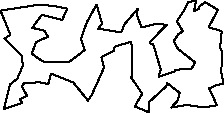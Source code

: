 unitsize(0.001cm);
draw((3140,1401)--(3058,1276));
draw((3058,1276)--(3133,1143));
draw((3133,1143)--(3438,901));
draw((3438,901)--(3370,791));
draw((3370,791)--(3084,774));
draw((3084,774)--(3084,748));
draw((3084,748)--(2800,653));
draw((2800,653)--(2801,695));
draw((2801,695)--(2830,775));
draw((2830,775)--(2698,1221));
draw((2698,1221)--(2639,1239));
draw((2639,1239)--(2642,1269));
draw((2642,1269)--(2937,1568));
draw((2937,1568)--(2741,1583));
draw((2741,1583)--(2489,1520));
draw((2489,1520)--(2408,1747));
draw((2408,1747)--(2426,1851));
draw((2426,1851)--(2191,1579));
draw((2191,1579)--(2132,1432));
draw((2132,1432)--(1729,1498));
draw((1729,1498)--(1794,1589));
draw((1794,1589)--(1697,1924));
draw((1697,1924)--(1526,1612));
draw((1526,1612)--(1423,1322));
draw((1423,1322)--(1490,1123));
draw((1490,1123)--(1213,910));
draw((1213,910)--(749,920));
draw((749,920)--(556,1056));
draw((556,1056)--(627,1261));
draw((627,1261)--(839,1355));
draw((839,1355)--(782,1462));
draw((782,1462)--(563,1513));
draw((563,1513)--(731,1741));
draw((731,1741)--(1090,1652));
draw((1090,1652)--(1182,1853));
draw((1182,1853)--(962,1895));
draw((962,1895)--(706,1925));
draw((706,1925)--(3,1817));
draw((3,1817)--(177,1390));
draw((177,1390)--(71,1323));
draw((71,1323)--(193,1210));
draw((193,1210)--(376,1018));
draw((376,1018)--(399,850));
draw((399,850)--(298,615));
draw((298,615)--(171,514));
draw((171,514)--(61,81));
draw((61,81)--(387,190));
draw((387,190)--(347,252));
draw((347,252)--(468,319));
draw((468,319)--(380,478));
draw((380,478)--(422,542));
draw((422,542)--(694,552));
draw((694,552)--(844,520));
draw((844,520)--(896,705));
draw((896,705)--(1286,550));
draw((1286,550)--(1517,266));
draw((1517,266)--(1538,224));
draw((1538,224)--(1612,328));
draw((1612,328)--(1829,812));
draw((1829,812)--(1782,995));
draw((1782,995)--(2000,1110));
draw((2000,1110)--(2009,1163));
draw((2009,1163)--(2030,1186));
draw((2030,1186)--(2312,1270));
draw((2312,1270)--(2330,741));
draw((2330,741)--(2310,635));
draw((2310,635)--(2503,352));
draw((2503,352)--(2372,127));
draw((2372,127)--(2630,20));
draw((2630,20)--(2614,195));
draw((2614,195)--(2929,485));
draw((2929,485)--(2938,543));
draw((2938,543)--(3162,367));
draw((3162,367)--(3123,217));
draw((3123,217)--(3060,155));
draw((3060,155)--(3017,108));
draw((3017,108)--(3292,152));
draw((3292,152)--(3595,111));
draw((3595,111)--(3821,147));
draw((3821,147)--(3684,445));
draw((3684,445)--(3829,513));
draw((3829,513)--(3938,516));
draw((3938,516)--(3896,742));
draw((3896,742)--(3918,1088));
draw((3918,1088)--(3876,1165));
draw((3876,1165)--(3904,1444));
draw((3904,1444)--(3858,1472));
draw((3858,1472)--(3675,1522));
draw((3675,1522)--(3834,1827));
draw((3834,1827)--(3782,1865));
draw((3782,1865)--(3611,1968));
draw((3611,1968)--(3515,1892));
draw((3515,1892)--(3507,1851));
draw((3507,1851)--(3417,1808));
draw((3417,1808)--(3453,1998));
draw((3453,1998)--(3317,1966));
draw((3317,1966)--(3245,1828));
draw((3245,1828)--(3114,1629));
draw((3114,1629)--(3220,1454));
draw((3220,1454)--(3140,1401));

